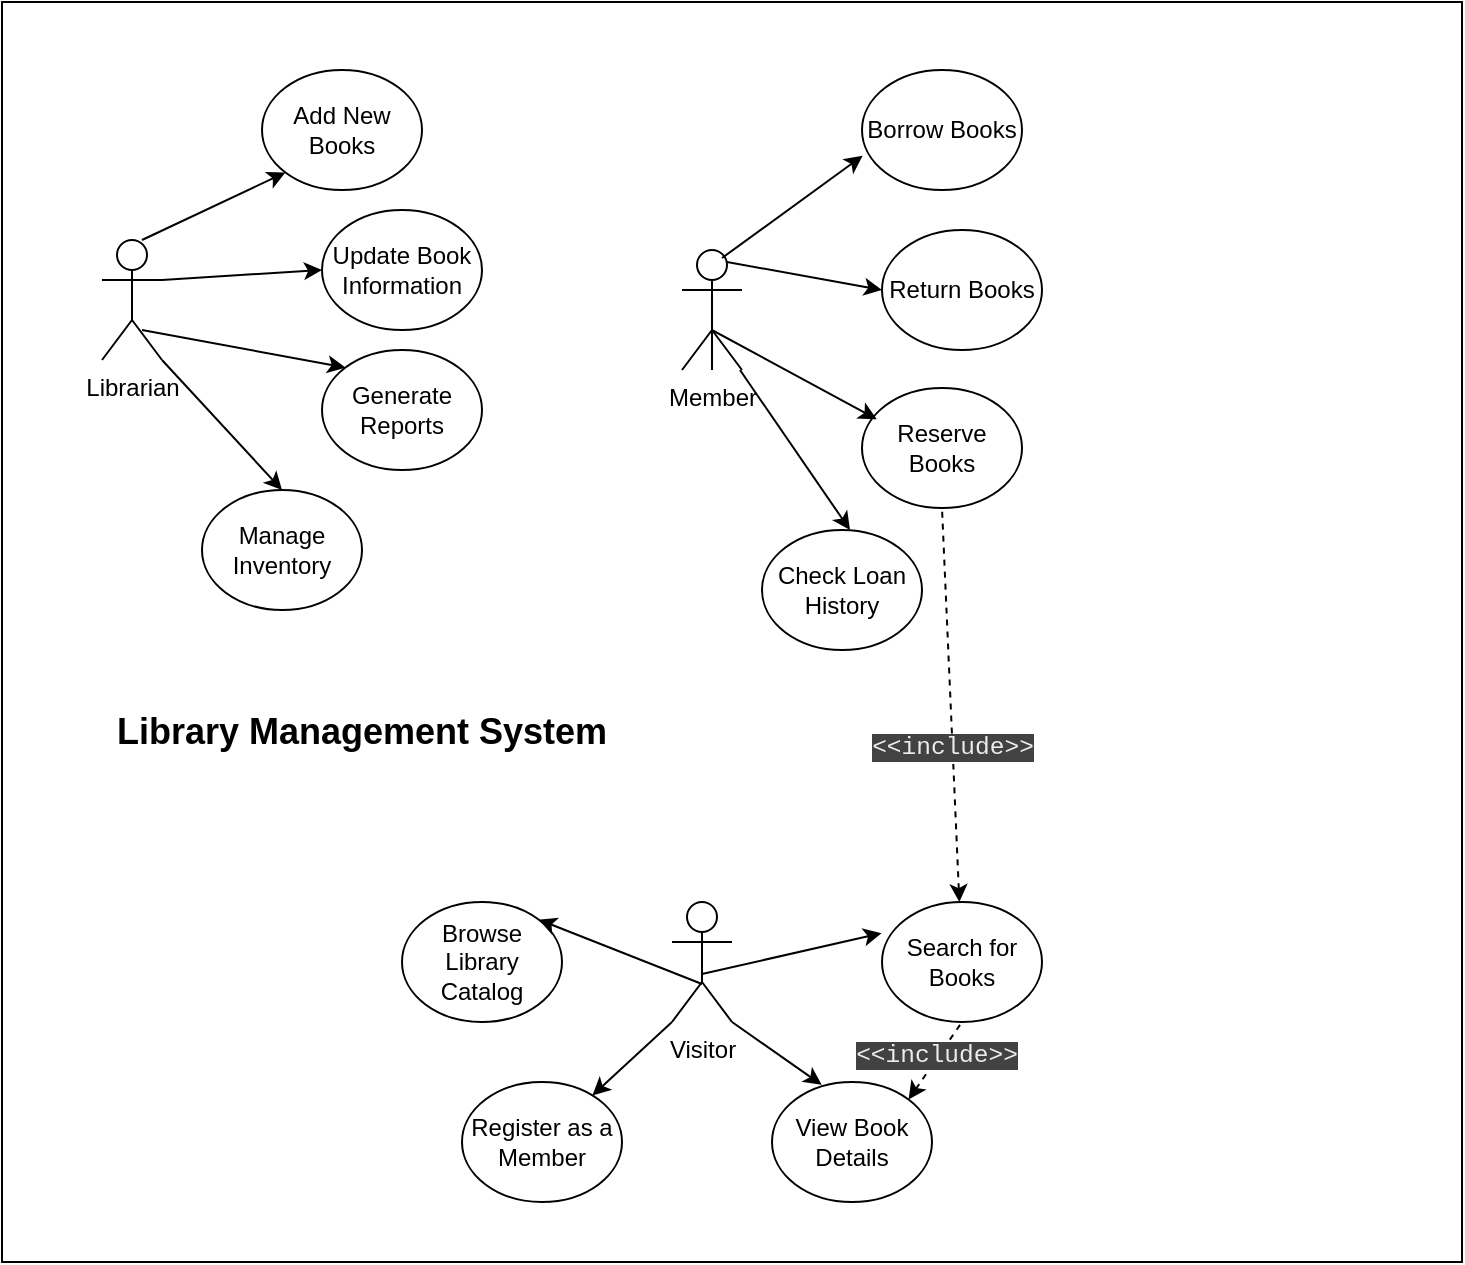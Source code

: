 <mxfile version="24.8.6">
  <diagram name="Page-1" id="P9o04M7we_RFPe03_wxI">
    <mxGraphModel dx="1772" dy="603" grid="1" gridSize="10" guides="1" tooltips="1" connect="1" arrows="1" fold="1" page="1" pageScale="1" pageWidth="850" pageHeight="1100" math="0" shadow="0">
      <root>
        <mxCell id="0" />
        <mxCell id="1" parent="0" />
        <mxCell id="gQRz_tQ71kEGDiQ-KNYA-46" value="" style="rounded=0;whiteSpace=wrap;html=1;" vertex="1" parent="1">
          <mxGeometry x="40" y="30" width="730" height="630" as="geometry" />
        </mxCell>
        <mxCell id="gQRz_tQ71kEGDiQ-KNYA-1" value="Librarian" style="shape=umlActor;verticalLabelPosition=bottom;verticalAlign=top;html=1;outlineConnect=0;" vertex="1" parent="1">
          <mxGeometry x="90" y="149" width="30" height="60" as="geometry" />
        </mxCell>
        <mxCell id="gQRz_tQ71kEGDiQ-KNYA-2" value="Member" style="shape=umlActor;verticalLabelPosition=bottom;verticalAlign=top;html=1;outlineConnect=0;" vertex="1" parent="1">
          <mxGeometry x="380" y="154" width="30" height="60" as="geometry" />
        </mxCell>
        <mxCell id="gQRz_tQ71kEGDiQ-KNYA-3" value="Visitor" style="shape=umlActor;verticalLabelPosition=bottom;verticalAlign=top;html=1;outlineConnect=0;" vertex="1" parent="1">
          <mxGeometry x="375" y="480" width="30" height="60" as="geometry" />
        </mxCell>
        <mxCell id="gQRz_tQ71kEGDiQ-KNYA-5" value="&lt;p data-pm-slice=&quot;0 0 []&quot;&gt;Update Book Information&lt;/p&gt;" style="ellipse;whiteSpace=wrap;html=1;" vertex="1" parent="1">
          <mxGeometry x="200" y="134" width="80" height="60" as="geometry" />
        </mxCell>
        <mxCell id="gQRz_tQ71kEGDiQ-KNYA-7" value="&lt;p data-pm-slice=&quot;0 0 []&quot;&gt;Add New Books&lt;/p&gt;" style="ellipse;whiteSpace=wrap;html=1;" vertex="1" parent="1">
          <mxGeometry x="170" y="64" width="80" height="60" as="geometry" />
        </mxCell>
        <mxCell id="gQRz_tQ71kEGDiQ-KNYA-8" value="&lt;p data-pm-slice=&quot;0 0 []&quot;&gt;Generate Reports&lt;/p&gt;" style="ellipse;whiteSpace=wrap;html=1;" vertex="1" parent="1">
          <mxGeometry x="200" y="204" width="80" height="60" as="geometry" />
        </mxCell>
        <mxCell id="gQRz_tQ71kEGDiQ-KNYA-9" value="&lt;p data-pm-slice=&quot;0 0 []&quot;&gt;Manage Inventory&lt;/p&gt;" style="ellipse;whiteSpace=wrap;html=1;" vertex="1" parent="1">
          <mxGeometry x="140" y="274" width="80" height="60" as="geometry" />
        </mxCell>
        <mxCell id="gQRz_tQ71kEGDiQ-KNYA-10" value="&lt;p data-pm-slice=&quot;0 0 []&quot;&gt;Borrow Books&lt;/p&gt;" style="ellipse;whiteSpace=wrap;html=1;" vertex="1" parent="1">
          <mxGeometry x="470" y="64" width="80" height="60" as="geometry" />
        </mxCell>
        <mxCell id="gQRz_tQ71kEGDiQ-KNYA-11" value="&lt;p data-pm-slice=&quot;0 0 []&quot;&gt;Return Books&lt;/p&gt;" style="ellipse;whiteSpace=wrap;html=1;" vertex="1" parent="1">
          <mxGeometry x="480" y="144" width="80" height="60" as="geometry" />
        </mxCell>
        <mxCell id="gQRz_tQ71kEGDiQ-KNYA-12" value="&lt;p data-pm-slice=&quot;0 0 []&quot;&gt;Reserve Books&lt;/p&gt;" style="ellipse;whiteSpace=wrap;html=1;" vertex="1" parent="1">
          <mxGeometry x="470" y="223" width="80" height="60" as="geometry" />
        </mxCell>
        <mxCell id="gQRz_tQ71kEGDiQ-KNYA-13" value="&lt;p data-pm-slice=&quot;0 0 []&quot;&gt;Check Loan History&lt;/p&gt;" style="ellipse;whiteSpace=wrap;html=1;" vertex="1" parent="1">
          <mxGeometry x="420" y="294" width="80" height="60" as="geometry" />
        </mxCell>
        <mxCell id="gQRz_tQ71kEGDiQ-KNYA-14" value="&lt;p data-pm-slice=&quot;0 0 []&quot;&gt;Search for Books&lt;/p&gt;" style="ellipse;whiteSpace=wrap;html=1;" vertex="1" parent="1">
          <mxGeometry x="480" y="480" width="80" height="60" as="geometry" />
        </mxCell>
        <mxCell id="gQRz_tQ71kEGDiQ-KNYA-17" value="&lt;p data-pm-slice=&quot;0 0 []&quot;&gt;View Book Details&lt;/p&gt;" style="ellipse;whiteSpace=wrap;html=1;" vertex="1" parent="1">
          <mxGeometry x="425" y="570" width="80" height="60" as="geometry" />
        </mxCell>
        <mxCell id="gQRz_tQ71kEGDiQ-KNYA-18" value="&lt;p data-pm-slice=&quot;0 0 []&quot;&gt;Register as a Member&lt;/p&gt;" style="ellipse;whiteSpace=wrap;html=1;" vertex="1" parent="1">
          <mxGeometry x="270" y="570" width="80" height="60" as="geometry" />
        </mxCell>
        <mxCell id="gQRz_tQ71kEGDiQ-KNYA-19" value="&lt;p data-pm-slice=&quot;0 0 []&quot;&gt;Browse Library Catalog&lt;/p&gt;" style="ellipse;whiteSpace=wrap;html=1;" vertex="1" parent="1">
          <mxGeometry x="240" y="480" width="80" height="60" as="geometry" />
        </mxCell>
        <mxCell id="gQRz_tQ71kEGDiQ-KNYA-24" value="" style="endArrow=classic;html=1;rounded=0;entryX=0;entryY=1;entryDx=0;entryDy=0;" edge="1" parent="1" target="gQRz_tQ71kEGDiQ-KNYA-7">
          <mxGeometry width="50" height="50" relative="1" as="geometry">
            <mxPoint x="110" y="149" as="sourcePoint" />
            <mxPoint x="160" y="99" as="targetPoint" />
          </mxGeometry>
        </mxCell>
        <mxCell id="gQRz_tQ71kEGDiQ-KNYA-25" value="" style="endArrow=classic;html=1;rounded=0;entryX=0;entryY=0.5;entryDx=0;entryDy=0;" edge="1" parent="1" target="gQRz_tQ71kEGDiQ-KNYA-5">
          <mxGeometry width="50" height="50" relative="1" as="geometry">
            <mxPoint x="120" y="169" as="sourcePoint" />
            <mxPoint x="192" y="135" as="targetPoint" />
          </mxGeometry>
        </mxCell>
        <mxCell id="gQRz_tQ71kEGDiQ-KNYA-26" value="" style="endArrow=classic;html=1;rounded=0;entryX=0;entryY=0;entryDx=0;entryDy=0;" edge="1" parent="1" target="gQRz_tQ71kEGDiQ-KNYA-8">
          <mxGeometry width="50" height="50" relative="1" as="geometry">
            <mxPoint x="110" y="194" as="sourcePoint" />
            <mxPoint x="182" y="160" as="targetPoint" />
          </mxGeometry>
        </mxCell>
        <mxCell id="gQRz_tQ71kEGDiQ-KNYA-27" value="" style="endArrow=classic;html=1;rounded=0;entryX=0.5;entryY=0;entryDx=0;entryDy=0;" edge="1" parent="1" target="gQRz_tQ71kEGDiQ-KNYA-9">
          <mxGeometry width="50" height="50" relative="1" as="geometry">
            <mxPoint x="120" y="209" as="sourcePoint" />
            <mxPoint x="180" y="269" as="targetPoint" />
          </mxGeometry>
        </mxCell>
        <mxCell id="gQRz_tQ71kEGDiQ-KNYA-28" value="" style="endArrow=classic;html=1;rounded=0;entryX=0.004;entryY=0.715;entryDx=0;entryDy=0;entryPerimeter=0;" edge="1" parent="1" target="gQRz_tQ71kEGDiQ-KNYA-10">
          <mxGeometry width="50" height="50" relative="1" as="geometry">
            <mxPoint x="400" y="158" as="sourcePoint" />
            <mxPoint x="472" y="124" as="targetPoint" />
          </mxGeometry>
        </mxCell>
        <mxCell id="gQRz_tQ71kEGDiQ-KNYA-29" value="" style="endArrow=classic;html=1;rounded=0;entryX=0;entryY=0.5;entryDx=0;entryDy=0;exitX=0.75;exitY=0.1;exitDx=0;exitDy=0;exitPerimeter=0;" edge="1" parent="1" source="gQRz_tQ71kEGDiQ-KNYA-2" target="gQRz_tQ71kEGDiQ-KNYA-11">
          <mxGeometry width="50" height="50" relative="1" as="geometry">
            <mxPoint x="410" y="174" as="sourcePoint" />
            <mxPoint x="470" y="128" as="targetPoint" />
          </mxGeometry>
        </mxCell>
        <mxCell id="gQRz_tQ71kEGDiQ-KNYA-30" value="" style="endArrow=classic;html=1;rounded=0;" edge="1" parent="1" source="gQRz_tQ71kEGDiQ-KNYA-2">
          <mxGeometry width="50" height="50" relative="1" as="geometry">
            <mxPoint x="400" y="197" as="sourcePoint" />
            <mxPoint x="477.384" y="238.633" as="targetPoint" />
            <Array as="points">
              <mxPoint x="395" y="194" />
            </Array>
          </mxGeometry>
        </mxCell>
        <mxCell id="gQRz_tQ71kEGDiQ-KNYA-31" value="" style="endArrow=classic;html=1;rounded=0;entryX=0.5;entryY=0;entryDx=0;entryDy=0;" edge="1" parent="1">
          <mxGeometry width="50" height="50" relative="1" as="geometry">
            <mxPoint x="409" y="214" as="sourcePoint" />
            <mxPoint x="464" y="294.0" as="targetPoint" />
          </mxGeometry>
        </mxCell>
        <mxCell id="gQRz_tQ71kEGDiQ-KNYA-32" value="" style="endArrow=classic;html=1;rounded=0;entryX=1;entryY=0;entryDx=0;entryDy=0;" edge="1" parent="1" target="gQRz_tQ71kEGDiQ-KNYA-19">
          <mxGeometry width="50" height="50" relative="1" as="geometry">
            <mxPoint x="390" y="521" as="sourcePoint" />
            <mxPoint x="460" y="470" as="targetPoint" />
          </mxGeometry>
        </mxCell>
        <mxCell id="gQRz_tQ71kEGDiQ-KNYA-34" value="" style="endArrow=classic;html=1;rounded=0;entryX=-0.003;entryY=0.26;entryDx=0;entryDy=0;entryPerimeter=0;" edge="1" parent="1" target="gQRz_tQ71kEGDiQ-KNYA-14">
          <mxGeometry width="50" height="50" relative="1" as="geometry">
            <mxPoint x="390" y="516" as="sourcePoint" />
            <mxPoint x="447" y="598" as="targetPoint" />
          </mxGeometry>
        </mxCell>
        <mxCell id="gQRz_tQ71kEGDiQ-KNYA-36" value="" style="endArrow=classic;html=1;rounded=0;exitX=0;exitY=1;exitDx=0;exitDy=0;exitPerimeter=0;" edge="1" parent="1" source="gQRz_tQ71kEGDiQ-KNYA-3" target="gQRz_tQ71kEGDiQ-KNYA-18">
          <mxGeometry width="50" height="50" relative="1" as="geometry">
            <mxPoint x="410" y="600" as="sourcePoint" />
            <mxPoint x="492" y="609" as="targetPoint" />
          </mxGeometry>
        </mxCell>
        <mxCell id="gQRz_tQ71kEGDiQ-KNYA-39" value="" style="endArrow=none;dashed=1;html=1;rounded=0;entryX=0.5;entryY=1;entryDx=0;entryDy=0;startArrow=classic;startFill=1;" edge="1" parent="1" source="gQRz_tQ71kEGDiQ-KNYA-14" target="gQRz_tQ71kEGDiQ-KNYA-12">
          <mxGeometry width="50" height="50" relative="1" as="geometry">
            <mxPoint x="540" y="270" as="sourcePoint" />
            <mxPoint x="580" y="250" as="targetPoint" />
          </mxGeometry>
        </mxCell>
        <mxCell id="gQRz_tQ71kEGDiQ-KNYA-40" value="&lt;span style=&quot;color: rgb(236, 236, 236); font-family: ui-monospace, SFMono-Regular, &amp;quot;SF Mono&amp;quot;, Menlo, Consolas, &amp;quot;Liberation Mono&amp;quot;, monospace; font-size: 12.25px; text-align: left; text-wrap-mode: wrap; background-color: rgb(66, 66, 66);&quot;&gt;&amp;lt;&amp;lt;include&amp;gt;&amp;gt;&lt;/span&gt;" style="edgeLabel;html=1;align=center;verticalAlign=middle;resizable=0;points=[];" vertex="1" connectable="0" parent="gQRz_tQ71kEGDiQ-KNYA-39">
          <mxGeometry x="-0.215" y="1" relative="1" as="geometry">
            <mxPoint as="offset" />
          </mxGeometry>
        </mxCell>
        <mxCell id="gQRz_tQ71kEGDiQ-KNYA-41" value="" style="endArrow=classic;html=1;rounded=0;exitX=0;exitY=1;exitDx=0;exitDy=0;exitPerimeter=0;entryX=0.311;entryY=0.024;entryDx=0;entryDy=0;entryPerimeter=0;" edge="1" parent="1" target="gQRz_tQ71kEGDiQ-KNYA-17">
          <mxGeometry width="50" height="50" relative="1" as="geometry">
            <mxPoint x="405" y="540" as="sourcePoint" />
            <mxPoint x="343" y="606" as="targetPoint" />
          </mxGeometry>
        </mxCell>
        <mxCell id="gQRz_tQ71kEGDiQ-KNYA-42" value="" style="endArrow=none;dashed=1;html=1;rounded=0;entryX=0.5;entryY=1;entryDx=0;entryDy=0;exitX=1;exitY=0;exitDx=0;exitDy=0;startArrow=classic;startFill=1;" edge="1" parent="1" source="gQRz_tQ71kEGDiQ-KNYA-17" target="gQRz_tQ71kEGDiQ-KNYA-14">
          <mxGeometry width="50" height="50" relative="1" as="geometry">
            <mxPoint x="530" y="721" as="sourcePoint" />
            <mxPoint x="538" y="560" as="targetPoint" />
          </mxGeometry>
        </mxCell>
        <mxCell id="gQRz_tQ71kEGDiQ-KNYA-45" value="&lt;span style=&quot;color: rgb(236, 236, 236); font-family: ui-monospace, SFMono-Regular, &amp;quot;SF Mono&amp;quot;, Menlo, Consolas, &amp;quot;Liberation Mono&amp;quot;, monospace; font-size: 12.25px; text-align: left; text-wrap-mode: wrap; background-color: rgb(66, 66, 66);&quot;&gt;&amp;lt;&amp;lt;include&amp;gt;&amp;gt;&lt;/span&gt;" style="edgeLabel;html=1;align=center;verticalAlign=middle;resizable=0;points=[];" vertex="1" connectable="0" parent="gQRz_tQ71kEGDiQ-KNYA-42">
          <mxGeometry x="0.093" y="2" relative="1" as="geometry">
            <mxPoint x="1" as="offset" />
          </mxGeometry>
        </mxCell>
        <mxCell id="gQRz_tQ71kEGDiQ-KNYA-50" value="&lt;b&gt;&lt;font style=&quot;font-size: 18px;&quot;&gt;Library Management System&lt;/font&gt;&lt;/b&gt;" style="text;html=1;align=center;verticalAlign=middle;whiteSpace=wrap;rounded=0;" vertex="1" parent="1">
          <mxGeometry x="90" y="380" width="260" height="30" as="geometry" />
        </mxCell>
      </root>
    </mxGraphModel>
  </diagram>
</mxfile>
